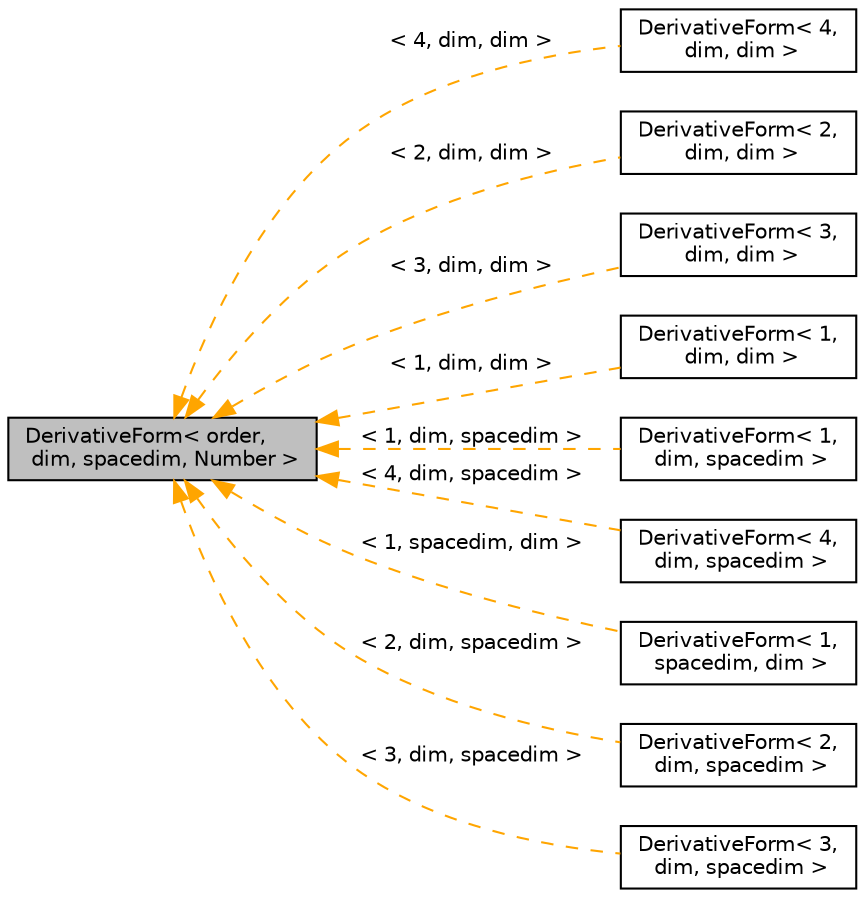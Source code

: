 digraph "DerivativeForm&lt; order, dim, spacedim, Number &gt;"
{
 // LATEX_PDF_SIZE
  edge [fontname="Helvetica",fontsize="10",labelfontname="Helvetica",labelfontsize="10"];
  node [fontname="Helvetica",fontsize="10",shape=record];
  rankdir="LR";
  Node1 [label="DerivativeForm\< order,\l dim, spacedim, Number \>",height=0.2,width=0.4,color="black", fillcolor="grey75", style="filled", fontcolor="black",tooltip=" "];
  Node1 -> Node2 [dir="back",color="orange",fontsize="10",style="dashed",label=" \< 4, dim, dim \>" ,fontname="Helvetica"];
  Node2 [label="DerivativeForm\< 4,\l dim, dim \>",height=0.2,width=0.4,color="black", fillcolor="white", style="filled",URL="$classDerivativeForm.html",tooltip=" "];
  Node1 -> Node3 [dir="back",color="orange",fontsize="10",style="dashed",label=" \< 2, dim, dim \>" ,fontname="Helvetica"];
  Node3 [label="DerivativeForm\< 2,\l dim, dim \>",height=0.2,width=0.4,color="black", fillcolor="white", style="filled",URL="$classDerivativeForm.html",tooltip=" "];
  Node1 -> Node4 [dir="back",color="orange",fontsize="10",style="dashed",label=" \< 3, dim, dim \>" ,fontname="Helvetica"];
  Node4 [label="DerivativeForm\< 3,\l dim, dim \>",height=0.2,width=0.4,color="black", fillcolor="white", style="filled",URL="$classDerivativeForm.html",tooltip=" "];
  Node1 -> Node5 [dir="back",color="orange",fontsize="10",style="dashed",label=" \< 1, dim, dim \>" ,fontname="Helvetica"];
  Node5 [label="DerivativeForm\< 1,\l dim, dim \>",height=0.2,width=0.4,color="black", fillcolor="white", style="filled",URL="$classDerivativeForm.html",tooltip=" "];
  Node1 -> Node6 [dir="back",color="orange",fontsize="10",style="dashed",label=" \< 1, dim, spacedim \>" ,fontname="Helvetica"];
  Node6 [label="DerivativeForm\< 1,\l dim, spacedim \>",height=0.2,width=0.4,color="black", fillcolor="white", style="filled",URL="$classDerivativeForm.html",tooltip=" "];
  Node1 -> Node7 [dir="back",color="orange",fontsize="10",style="dashed",label=" \< 4, dim, spacedim \>" ,fontname="Helvetica"];
  Node7 [label="DerivativeForm\< 4,\l dim, spacedim \>",height=0.2,width=0.4,color="black", fillcolor="white", style="filled",URL="$classDerivativeForm.html",tooltip=" "];
  Node1 -> Node8 [dir="back",color="orange",fontsize="10",style="dashed",label=" \< 1, spacedim, dim \>" ,fontname="Helvetica"];
  Node8 [label="DerivativeForm\< 1,\l spacedim, dim \>",height=0.2,width=0.4,color="black", fillcolor="white", style="filled",URL="$classDerivativeForm.html",tooltip=" "];
  Node1 -> Node9 [dir="back",color="orange",fontsize="10",style="dashed",label=" \< 2, dim, spacedim \>" ,fontname="Helvetica"];
  Node9 [label="DerivativeForm\< 2,\l dim, spacedim \>",height=0.2,width=0.4,color="black", fillcolor="white", style="filled",URL="$classDerivativeForm.html",tooltip=" "];
  Node1 -> Node10 [dir="back",color="orange",fontsize="10",style="dashed",label=" \< 3, dim, spacedim \>" ,fontname="Helvetica"];
  Node10 [label="DerivativeForm\< 3,\l dim, spacedim \>",height=0.2,width=0.4,color="black", fillcolor="white", style="filled",URL="$classDerivativeForm.html",tooltip=" "];
}
